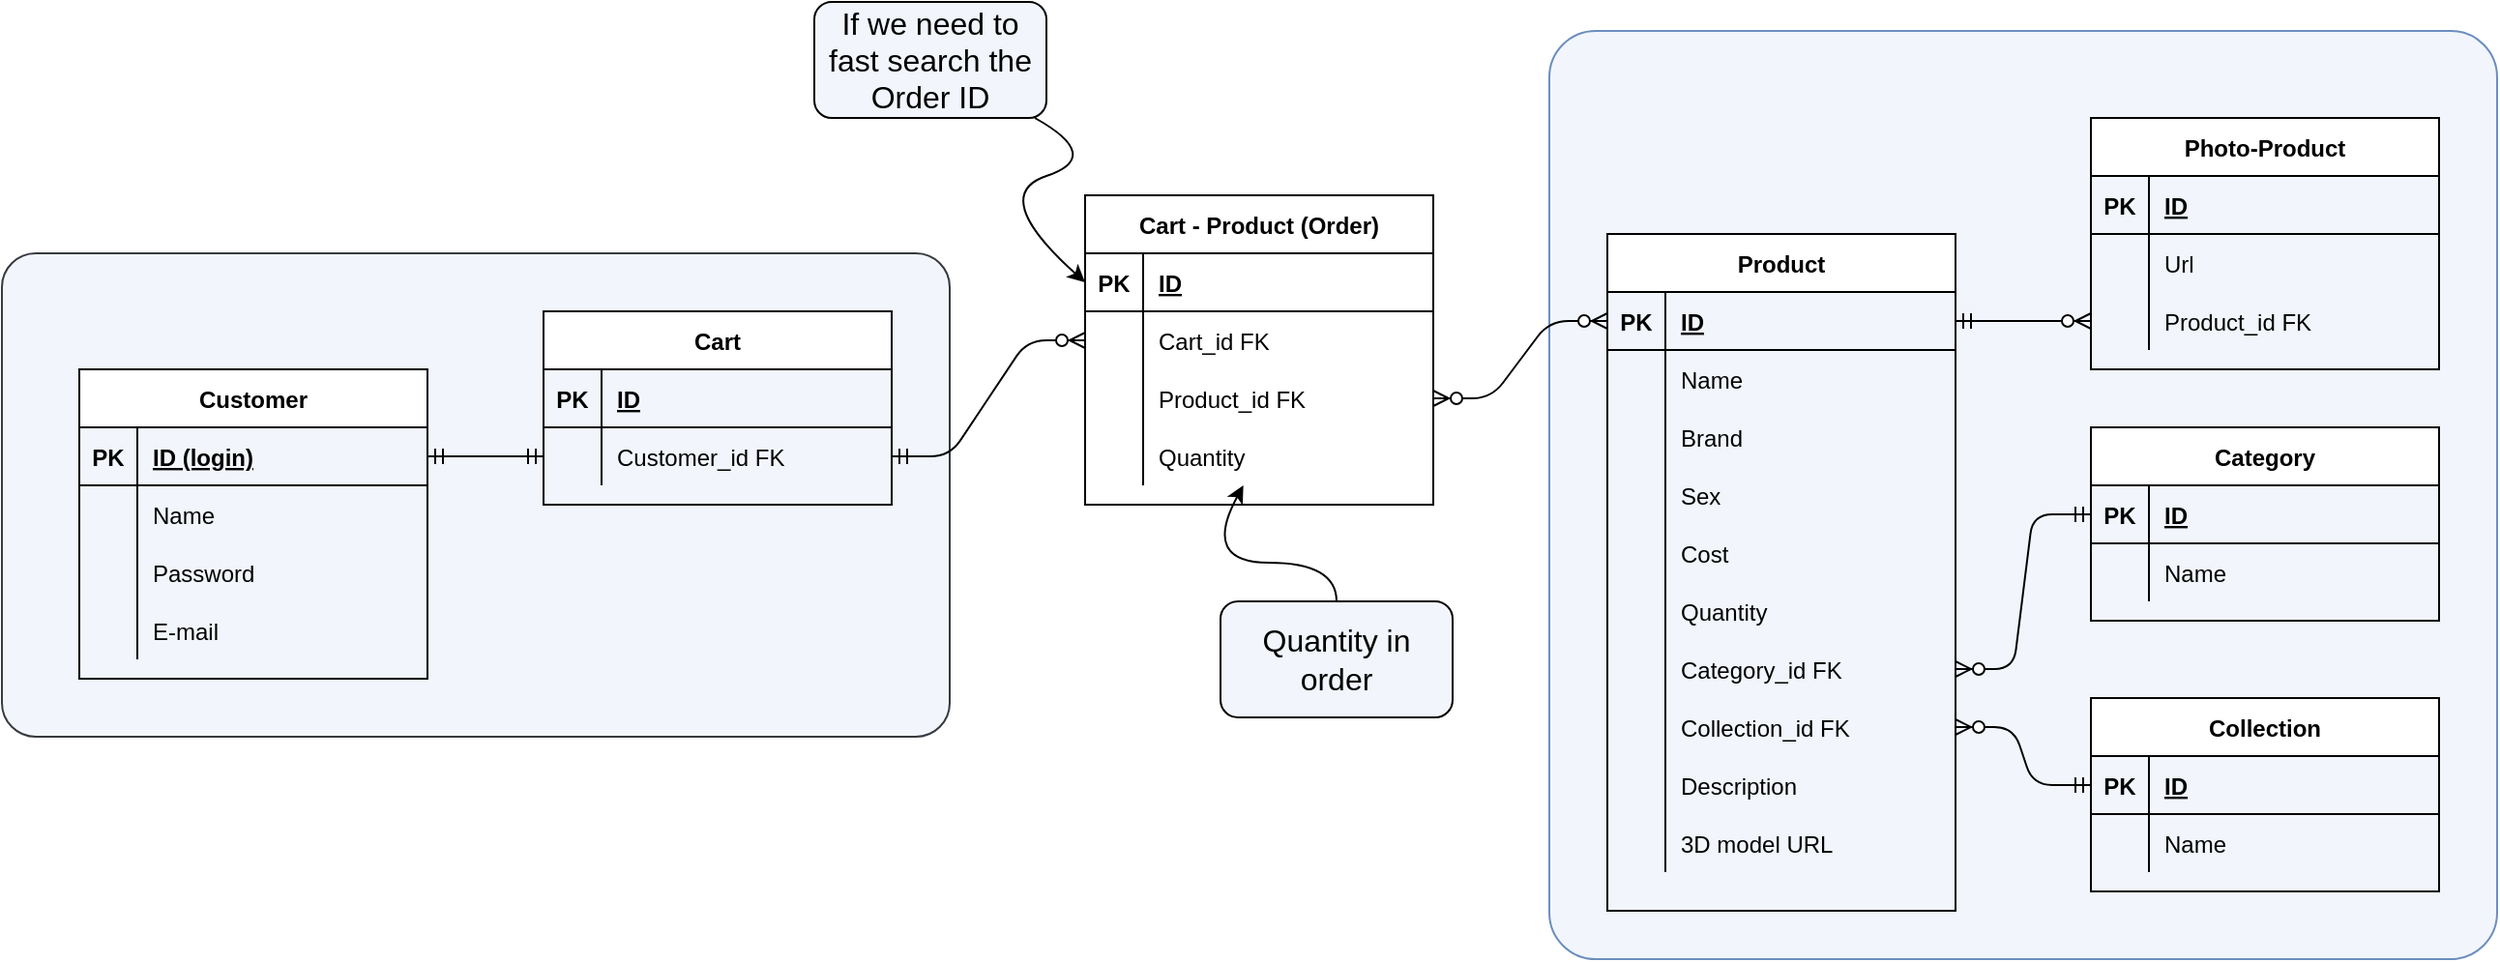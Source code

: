 <mxfile version="14.6.9" type="github">
  <diagram id="EeXeCDHX70faB2fhqNmD" name="Page-1">
    <mxGraphModel dx="1221" dy="645" grid="1" gridSize="10" guides="1" tooltips="1" connect="1" arrows="1" fold="1" page="1" pageScale="1" pageWidth="2336" pageHeight="1654" background="none" math="0" shadow="0">
      <root>
        <mxCell id="0" />
        <mxCell id="1" parent="0" />
        <mxCell id="KyWk46hqb0L1sd1K6k6o-130" value="" style="rounded=1;whiteSpace=wrap;html=1;strokeColor=#6c8ebf;arcSize=5;gradientDirection=north;shadow=0;glass=0;fillColor=#F2F6FC;" vertex="1" parent="1">
          <mxGeometry x="1150" y="215" width="490" height="480" as="geometry" />
        </mxCell>
        <mxCell id="KyWk46hqb0L1sd1K6k6o-129" value="" style="rounded=1;whiteSpace=wrap;html=1;strokeColor=#36393d;arcSize=7;fillColor=#F2F6FC;" vertex="1" parent="1">
          <mxGeometry x="350" y="330" width="490" height="250" as="geometry" />
        </mxCell>
        <mxCell id="KyWk46hqb0L1sd1K6k6o-1" value="Customer" style="shape=table;startSize=30;container=1;collapsible=1;childLayout=tableLayout;fixedRows=1;rowLines=0;fontStyle=1;align=center;resizeLast=1;" vertex="1" parent="1">
          <mxGeometry x="390" y="390" width="180" height="160" as="geometry" />
        </mxCell>
        <mxCell id="KyWk46hqb0L1sd1K6k6o-2" value="" style="shape=partialRectangle;collapsible=0;dropTarget=0;pointerEvents=0;fillColor=none;top=0;left=0;bottom=1;right=0;points=[[0,0.5],[1,0.5]];portConstraint=eastwest;" vertex="1" parent="KyWk46hqb0L1sd1K6k6o-1">
          <mxGeometry y="30" width="180" height="30" as="geometry" />
        </mxCell>
        <mxCell id="KyWk46hqb0L1sd1K6k6o-3" value="PK" style="shape=partialRectangle;connectable=0;fillColor=none;top=0;left=0;bottom=0;right=0;fontStyle=1;overflow=hidden;" vertex="1" parent="KyWk46hqb0L1sd1K6k6o-2">
          <mxGeometry width="30" height="30" as="geometry" />
        </mxCell>
        <mxCell id="KyWk46hqb0L1sd1K6k6o-4" value="ID (login)" style="shape=partialRectangle;connectable=0;fillColor=none;top=0;left=0;bottom=0;right=0;align=left;spacingLeft=6;fontStyle=5;overflow=hidden;" vertex="1" parent="KyWk46hqb0L1sd1K6k6o-2">
          <mxGeometry x="30" width="150" height="30" as="geometry" />
        </mxCell>
        <mxCell id="KyWk46hqb0L1sd1K6k6o-11" value="" style="shape=partialRectangle;collapsible=0;dropTarget=0;pointerEvents=0;fillColor=none;top=0;left=0;bottom=0;right=0;points=[[0,0.5],[1,0.5]];portConstraint=eastwest;" vertex="1" parent="KyWk46hqb0L1sd1K6k6o-1">
          <mxGeometry y="60" width="180" height="30" as="geometry" />
        </mxCell>
        <mxCell id="KyWk46hqb0L1sd1K6k6o-12" value="" style="shape=partialRectangle;connectable=0;fillColor=none;top=0;left=0;bottom=0;right=0;editable=1;overflow=hidden;" vertex="1" parent="KyWk46hqb0L1sd1K6k6o-11">
          <mxGeometry width="30" height="30" as="geometry" />
        </mxCell>
        <mxCell id="KyWk46hqb0L1sd1K6k6o-13" value="Name" style="shape=partialRectangle;connectable=0;fillColor=none;top=0;left=0;bottom=0;right=0;align=left;spacingLeft=6;overflow=hidden;" vertex="1" parent="KyWk46hqb0L1sd1K6k6o-11">
          <mxGeometry x="30" width="150" height="30" as="geometry" />
        </mxCell>
        <mxCell id="KyWk46hqb0L1sd1K6k6o-5" value="" style="shape=partialRectangle;collapsible=0;dropTarget=0;pointerEvents=0;fillColor=none;top=0;left=0;bottom=0;right=0;points=[[0,0.5],[1,0.5]];portConstraint=eastwest;" vertex="1" parent="KyWk46hqb0L1sd1K6k6o-1">
          <mxGeometry y="90" width="180" height="30" as="geometry" />
        </mxCell>
        <mxCell id="KyWk46hqb0L1sd1K6k6o-6" value="" style="shape=partialRectangle;connectable=0;fillColor=none;top=0;left=0;bottom=0;right=0;editable=1;overflow=hidden;" vertex="1" parent="KyWk46hqb0L1sd1K6k6o-5">
          <mxGeometry width="30" height="30" as="geometry" />
        </mxCell>
        <mxCell id="KyWk46hqb0L1sd1K6k6o-7" value="Password" style="shape=partialRectangle;connectable=0;fillColor=none;top=0;left=0;bottom=0;right=0;align=left;spacingLeft=6;overflow=hidden;" vertex="1" parent="KyWk46hqb0L1sd1K6k6o-5">
          <mxGeometry x="30" width="150" height="30" as="geometry" />
        </mxCell>
        <mxCell id="KyWk46hqb0L1sd1K6k6o-8" value="" style="shape=partialRectangle;collapsible=0;dropTarget=0;pointerEvents=0;fillColor=none;top=0;left=0;bottom=0;right=0;points=[[0,0.5],[1,0.5]];portConstraint=eastwest;" vertex="1" parent="KyWk46hqb0L1sd1K6k6o-1">
          <mxGeometry y="120" width="180" height="30" as="geometry" />
        </mxCell>
        <mxCell id="KyWk46hqb0L1sd1K6k6o-9" value="" style="shape=partialRectangle;connectable=0;fillColor=none;top=0;left=0;bottom=0;right=0;editable=1;overflow=hidden;" vertex="1" parent="KyWk46hqb0L1sd1K6k6o-8">
          <mxGeometry width="30" height="30" as="geometry" />
        </mxCell>
        <mxCell id="KyWk46hqb0L1sd1K6k6o-10" value="E-mail" style="shape=partialRectangle;connectable=0;fillColor=none;top=0;left=0;bottom=0;right=0;align=left;spacingLeft=6;overflow=hidden;" vertex="1" parent="KyWk46hqb0L1sd1K6k6o-8">
          <mxGeometry x="30" width="150" height="30" as="geometry" />
        </mxCell>
        <mxCell id="KyWk46hqb0L1sd1K6k6o-31" value="Product" style="shape=table;startSize=30;container=1;collapsible=1;childLayout=tableLayout;fixedRows=1;rowLines=0;fontStyle=1;align=center;resizeLast=1;" vertex="1" parent="1">
          <mxGeometry x="1180" y="320" width="180" height="350" as="geometry" />
        </mxCell>
        <mxCell id="KyWk46hqb0L1sd1K6k6o-32" value="" style="shape=partialRectangle;collapsible=0;dropTarget=0;pointerEvents=0;fillColor=none;top=0;left=0;bottom=1;right=0;points=[[0,0.5],[1,0.5]];portConstraint=eastwest;" vertex="1" parent="KyWk46hqb0L1sd1K6k6o-31">
          <mxGeometry y="30" width="180" height="30" as="geometry" />
        </mxCell>
        <mxCell id="KyWk46hqb0L1sd1K6k6o-33" value="PK" style="shape=partialRectangle;connectable=0;fillColor=none;top=0;left=0;bottom=0;right=0;fontStyle=1;overflow=hidden;" vertex="1" parent="KyWk46hqb0L1sd1K6k6o-32">
          <mxGeometry width="30" height="30" as="geometry" />
        </mxCell>
        <mxCell id="KyWk46hqb0L1sd1K6k6o-34" value="ID" style="shape=partialRectangle;connectable=0;fillColor=none;top=0;left=0;bottom=0;right=0;align=left;spacingLeft=6;fontStyle=5;overflow=hidden;" vertex="1" parent="KyWk46hqb0L1sd1K6k6o-32">
          <mxGeometry x="30" width="150" height="30" as="geometry" />
        </mxCell>
        <mxCell id="KyWk46hqb0L1sd1K6k6o-77" value="" style="shape=partialRectangle;collapsible=0;dropTarget=0;pointerEvents=0;fillColor=none;top=0;left=0;bottom=0;right=0;points=[[0,0.5],[1,0.5]];portConstraint=eastwest;" vertex="1" parent="KyWk46hqb0L1sd1K6k6o-31">
          <mxGeometry y="60" width="180" height="30" as="geometry" />
        </mxCell>
        <mxCell id="KyWk46hqb0L1sd1K6k6o-78" value="" style="shape=partialRectangle;connectable=0;fillColor=none;top=0;left=0;bottom=0;right=0;editable=1;overflow=hidden;" vertex="1" parent="KyWk46hqb0L1sd1K6k6o-77">
          <mxGeometry width="30" height="30" as="geometry" />
        </mxCell>
        <mxCell id="KyWk46hqb0L1sd1K6k6o-79" value="Name" style="shape=partialRectangle;connectable=0;fillColor=none;top=0;left=0;bottom=0;right=0;align=left;spacingLeft=6;overflow=hidden;" vertex="1" parent="KyWk46hqb0L1sd1K6k6o-77">
          <mxGeometry x="30" width="150" height="30" as="geometry" />
        </mxCell>
        <mxCell id="KyWk46hqb0L1sd1K6k6o-106" value="" style="shape=partialRectangle;collapsible=0;dropTarget=0;pointerEvents=0;fillColor=none;top=0;left=0;bottom=0;right=0;points=[[0,0.5],[1,0.5]];portConstraint=eastwest;" vertex="1" parent="KyWk46hqb0L1sd1K6k6o-31">
          <mxGeometry y="90" width="180" height="30" as="geometry" />
        </mxCell>
        <mxCell id="KyWk46hqb0L1sd1K6k6o-107" value="" style="shape=partialRectangle;connectable=0;fillColor=none;top=0;left=0;bottom=0;right=0;editable=1;overflow=hidden;" vertex="1" parent="KyWk46hqb0L1sd1K6k6o-106">
          <mxGeometry width="30" height="30" as="geometry" />
        </mxCell>
        <mxCell id="KyWk46hqb0L1sd1K6k6o-108" value="Brand" style="shape=partialRectangle;connectable=0;fillColor=none;top=0;left=0;bottom=0;right=0;align=left;spacingLeft=6;overflow=hidden;" vertex="1" parent="KyWk46hqb0L1sd1K6k6o-106">
          <mxGeometry x="30" width="150" height="30" as="geometry" />
        </mxCell>
        <mxCell id="KyWk46hqb0L1sd1K6k6o-80" value="" style="shape=partialRectangle;collapsible=0;dropTarget=0;pointerEvents=0;fillColor=none;top=0;left=0;bottom=0;right=0;points=[[0,0.5],[1,0.5]];portConstraint=eastwest;" vertex="1" parent="KyWk46hqb0L1sd1K6k6o-31">
          <mxGeometry y="120" width="180" height="30" as="geometry" />
        </mxCell>
        <mxCell id="KyWk46hqb0L1sd1K6k6o-81" value="" style="shape=partialRectangle;connectable=0;fillColor=none;top=0;left=0;bottom=0;right=0;editable=1;overflow=hidden;" vertex="1" parent="KyWk46hqb0L1sd1K6k6o-80">
          <mxGeometry width="30" height="30" as="geometry" />
        </mxCell>
        <mxCell id="KyWk46hqb0L1sd1K6k6o-82" value="Sex" style="shape=partialRectangle;connectable=0;fillColor=none;top=0;left=0;bottom=0;right=0;align=left;spacingLeft=6;overflow=hidden;" vertex="1" parent="KyWk46hqb0L1sd1K6k6o-80">
          <mxGeometry x="30" width="150" height="30" as="geometry" />
        </mxCell>
        <mxCell id="KyWk46hqb0L1sd1K6k6o-38" value="" style="shape=partialRectangle;collapsible=0;dropTarget=0;pointerEvents=0;fillColor=none;top=0;left=0;bottom=0;right=0;points=[[0,0.5],[1,0.5]];portConstraint=eastwest;" vertex="1" parent="KyWk46hqb0L1sd1K6k6o-31">
          <mxGeometry y="150" width="180" height="30" as="geometry" />
        </mxCell>
        <mxCell id="KyWk46hqb0L1sd1K6k6o-39" value="" style="shape=partialRectangle;connectable=0;fillColor=none;top=0;left=0;bottom=0;right=0;editable=1;overflow=hidden;" vertex="1" parent="KyWk46hqb0L1sd1K6k6o-38">
          <mxGeometry width="30" height="30" as="geometry" />
        </mxCell>
        <mxCell id="KyWk46hqb0L1sd1K6k6o-40" value="Cost" style="shape=partialRectangle;connectable=0;fillColor=none;top=0;left=0;bottom=0;right=0;align=left;spacingLeft=6;overflow=hidden;" vertex="1" parent="KyWk46hqb0L1sd1K6k6o-38">
          <mxGeometry x="30" width="150" height="30" as="geometry" />
        </mxCell>
        <mxCell id="KyWk46hqb0L1sd1K6k6o-41" value="" style="shape=partialRectangle;collapsible=0;dropTarget=0;pointerEvents=0;fillColor=none;top=0;left=0;bottom=0;right=0;points=[[0,0.5],[1,0.5]];portConstraint=eastwest;" vertex="1" parent="KyWk46hqb0L1sd1K6k6o-31">
          <mxGeometry y="180" width="180" height="30" as="geometry" />
        </mxCell>
        <mxCell id="KyWk46hqb0L1sd1K6k6o-42" value="" style="shape=partialRectangle;connectable=0;fillColor=none;top=0;left=0;bottom=0;right=0;editable=1;overflow=hidden;" vertex="1" parent="KyWk46hqb0L1sd1K6k6o-41">
          <mxGeometry width="30" height="30" as="geometry" />
        </mxCell>
        <mxCell id="KyWk46hqb0L1sd1K6k6o-43" value="Quantity" style="shape=partialRectangle;connectable=0;fillColor=none;top=0;left=0;bottom=0;right=0;align=left;spacingLeft=6;overflow=hidden;" vertex="1" parent="KyWk46hqb0L1sd1K6k6o-41">
          <mxGeometry x="30" width="150" height="30" as="geometry" />
        </mxCell>
        <mxCell id="KyWk46hqb0L1sd1K6k6o-89" value="" style="shape=partialRectangle;collapsible=0;dropTarget=0;pointerEvents=0;fillColor=none;top=0;left=0;bottom=0;right=0;points=[[0,0.5],[1,0.5]];portConstraint=eastwest;" vertex="1" parent="KyWk46hqb0L1sd1K6k6o-31">
          <mxGeometry y="210" width="180" height="30" as="geometry" />
        </mxCell>
        <mxCell id="KyWk46hqb0L1sd1K6k6o-90" value="" style="shape=partialRectangle;connectable=0;fillColor=none;top=0;left=0;bottom=0;right=0;editable=1;overflow=hidden;" vertex="1" parent="KyWk46hqb0L1sd1K6k6o-89">
          <mxGeometry width="30" height="30" as="geometry" />
        </mxCell>
        <mxCell id="KyWk46hqb0L1sd1K6k6o-91" value="Category_id FK" style="shape=partialRectangle;connectable=0;fillColor=none;top=0;left=0;bottom=0;right=0;align=left;spacingLeft=6;overflow=hidden;" vertex="1" parent="KyWk46hqb0L1sd1K6k6o-89">
          <mxGeometry x="30" width="150" height="30" as="geometry" />
        </mxCell>
        <mxCell id="KyWk46hqb0L1sd1K6k6o-158" value="" style="shape=partialRectangle;collapsible=0;dropTarget=0;pointerEvents=0;fillColor=none;top=0;left=0;bottom=0;right=0;points=[[0,0.5],[1,0.5]];portConstraint=eastwest;" vertex="1" parent="KyWk46hqb0L1sd1K6k6o-31">
          <mxGeometry y="240" width="180" height="30" as="geometry" />
        </mxCell>
        <mxCell id="KyWk46hqb0L1sd1K6k6o-159" value="" style="shape=partialRectangle;connectable=0;fillColor=none;top=0;left=0;bottom=0;right=0;editable=1;overflow=hidden;" vertex="1" parent="KyWk46hqb0L1sd1K6k6o-158">
          <mxGeometry width="30" height="30" as="geometry" />
        </mxCell>
        <mxCell id="KyWk46hqb0L1sd1K6k6o-160" value="Collection_id FK" style="shape=partialRectangle;connectable=0;fillColor=none;top=0;left=0;bottom=0;right=0;align=left;spacingLeft=6;overflow=hidden;" vertex="1" parent="KyWk46hqb0L1sd1K6k6o-158">
          <mxGeometry x="30" width="150" height="30" as="geometry" />
        </mxCell>
        <mxCell id="KyWk46hqb0L1sd1K6k6o-44" value="" style="shape=partialRectangle;collapsible=0;dropTarget=0;pointerEvents=0;fillColor=none;top=0;left=0;bottom=0;right=0;points=[[0,0.5],[1,0.5]];portConstraint=eastwest;" vertex="1" parent="KyWk46hqb0L1sd1K6k6o-31">
          <mxGeometry y="270" width="180" height="30" as="geometry" />
        </mxCell>
        <mxCell id="KyWk46hqb0L1sd1K6k6o-45" value="" style="shape=partialRectangle;connectable=0;fillColor=none;top=0;left=0;bottom=0;right=0;editable=1;overflow=hidden;" vertex="1" parent="KyWk46hqb0L1sd1K6k6o-44">
          <mxGeometry width="30" height="30" as="geometry" />
        </mxCell>
        <mxCell id="KyWk46hqb0L1sd1K6k6o-46" value="Description" style="shape=partialRectangle;connectable=0;fillColor=none;top=0;left=0;bottom=0;right=0;align=left;spacingLeft=6;overflow=hidden;" vertex="1" parent="KyWk46hqb0L1sd1K6k6o-44">
          <mxGeometry x="30" width="150" height="30" as="geometry" />
        </mxCell>
        <mxCell id="KyWk46hqb0L1sd1K6k6o-60" value="" style="shape=partialRectangle;collapsible=0;dropTarget=0;pointerEvents=0;fillColor=none;top=0;left=0;bottom=0;right=0;points=[[0,0.5],[1,0.5]];portConstraint=eastwest;" vertex="1" parent="KyWk46hqb0L1sd1K6k6o-31">
          <mxGeometry y="300" width="180" height="30" as="geometry" />
        </mxCell>
        <mxCell id="KyWk46hqb0L1sd1K6k6o-61" value="" style="shape=partialRectangle;connectable=0;fillColor=none;top=0;left=0;bottom=0;right=0;editable=1;overflow=hidden;" vertex="1" parent="KyWk46hqb0L1sd1K6k6o-60">
          <mxGeometry width="30" height="30" as="geometry" />
        </mxCell>
        <mxCell id="KyWk46hqb0L1sd1K6k6o-62" value="3D model URL" style="shape=partialRectangle;connectable=0;fillColor=none;top=0;left=0;bottom=0;right=0;align=left;spacingLeft=6;overflow=hidden;" vertex="1" parent="KyWk46hqb0L1sd1K6k6o-60">
          <mxGeometry x="30" width="150" height="30" as="geometry" />
        </mxCell>
        <mxCell id="KyWk46hqb0L1sd1K6k6o-47" value="Photo-Product" style="shape=table;startSize=30;container=1;collapsible=1;childLayout=tableLayout;fixedRows=1;rowLines=0;fontStyle=1;align=center;resizeLast=1;" vertex="1" parent="1">
          <mxGeometry x="1430" y="260" width="180" height="130" as="geometry" />
        </mxCell>
        <mxCell id="KyWk46hqb0L1sd1K6k6o-48" value="" style="shape=partialRectangle;collapsible=0;dropTarget=0;pointerEvents=0;fillColor=none;top=0;left=0;bottom=1;right=0;points=[[0,0.5],[1,0.5]];portConstraint=eastwest;" vertex="1" parent="KyWk46hqb0L1sd1K6k6o-47">
          <mxGeometry y="30" width="180" height="30" as="geometry" />
        </mxCell>
        <mxCell id="KyWk46hqb0L1sd1K6k6o-49" value="PK" style="shape=partialRectangle;connectable=0;fillColor=none;top=0;left=0;bottom=0;right=0;fontStyle=1;overflow=hidden;" vertex="1" parent="KyWk46hqb0L1sd1K6k6o-48">
          <mxGeometry width="30" height="30" as="geometry" />
        </mxCell>
        <mxCell id="KyWk46hqb0L1sd1K6k6o-50" value="ID" style="shape=partialRectangle;connectable=0;fillColor=none;top=0;left=0;bottom=0;right=0;align=left;spacingLeft=6;fontStyle=5;overflow=hidden;" vertex="1" parent="KyWk46hqb0L1sd1K6k6o-48">
          <mxGeometry x="30" width="150" height="30" as="geometry" />
        </mxCell>
        <mxCell id="KyWk46hqb0L1sd1K6k6o-51" value="" style="shape=partialRectangle;collapsible=0;dropTarget=0;pointerEvents=0;fillColor=none;top=0;left=0;bottom=0;right=0;points=[[0,0.5],[1,0.5]];portConstraint=eastwest;" vertex="1" parent="KyWk46hqb0L1sd1K6k6o-47">
          <mxGeometry y="60" width="180" height="30" as="geometry" />
        </mxCell>
        <mxCell id="KyWk46hqb0L1sd1K6k6o-52" value="" style="shape=partialRectangle;connectable=0;fillColor=none;top=0;left=0;bottom=0;right=0;editable=1;overflow=hidden;" vertex="1" parent="KyWk46hqb0L1sd1K6k6o-51">
          <mxGeometry width="30" height="30" as="geometry" />
        </mxCell>
        <mxCell id="KyWk46hqb0L1sd1K6k6o-53" value="Url" style="shape=partialRectangle;connectable=0;fillColor=none;top=0;left=0;bottom=0;right=0;align=left;spacingLeft=6;overflow=hidden;" vertex="1" parent="KyWk46hqb0L1sd1K6k6o-51">
          <mxGeometry x="30" width="150" height="30" as="geometry" />
        </mxCell>
        <mxCell id="KyWk46hqb0L1sd1K6k6o-54" value="" style="shape=partialRectangle;collapsible=0;dropTarget=0;pointerEvents=0;fillColor=none;top=0;left=0;bottom=0;right=0;points=[[0,0.5],[1,0.5]];portConstraint=eastwest;" vertex="1" parent="KyWk46hqb0L1sd1K6k6o-47">
          <mxGeometry y="90" width="180" height="30" as="geometry" />
        </mxCell>
        <mxCell id="KyWk46hqb0L1sd1K6k6o-55" value="" style="shape=partialRectangle;connectable=0;fillColor=none;top=0;left=0;bottom=0;right=0;editable=1;overflow=hidden;" vertex="1" parent="KyWk46hqb0L1sd1K6k6o-54">
          <mxGeometry width="30" height="30" as="geometry" />
        </mxCell>
        <mxCell id="KyWk46hqb0L1sd1K6k6o-56" value="Product_id FK" style="shape=partialRectangle;connectable=0;fillColor=none;top=0;left=0;bottom=0;right=0;align=left;spacingLeft=6;overflow=hidden;" vertex="1" parent="KyWk46hqb0L1sd1K6k6o-54">
          <mxGeometry x="30" width="150" height="30" as="geometry" />
        </mxCell>
        <mxCell id="KyWk46hqb0L1sd1K6k6o-63" value="" style="edgeStyle=entityRelationEdgeStyle;fontSize=12;html=1;endArrow=ERzeroToMany;startArrow=ERmandOne;" edge="1" parent="1" source="KyWk46hqb0L1sd1K6k6o-32" target="KyWk46hqb0L1sd1K6k6o-54">
          <mxGeometry width="100" height="100" relative="1" as="geometry">
            <mxPoint x="1420" y="540" as="sourcePoint" />
            <mxPoint x="1520" y="440" as="targetPoint" />
          </mxGeometry>
        </mxCell>
        <mxCell id="KyWk46hqb0L1sd1K6k6o-64" value="Category" style="shape=table;startSize=30;container=1;collapsible=1;childLayout=tableLayout;fixedRows=1;rowLines=0;fontStyle=1;align=center;resizeLast=1;" vertex="1" parent="1">
          <mxGeometry x="1430" y="420" width="180" height="100" as="geometry" />
        </mxCell>
        <mxCell id="KyWk46hqb0L1sd1K6k6o-65" value="" style="shape=partialRectangle;collapsible=0;dropTarget=0;pointerEvents=0;fillColor=none;top=0;left=0;bottom=1;right=0;points=[[0,0.5],[1,0.5]];portConstraint=eastwest;" vertex="1" parent="KyWk46hqb0L1sd1K6k6o-64">
          <mxGeometry y="30" width="180" height="30" as="geometry" />
        </mxCell>
        <mxCell id="KyWk46hqb0L1sd1K6k6o-66" value="PK" style="shape=partialRectangle;connectable=0;fillColor=none;top=0;left=0;bottom=0;right=0;fontStyle=1;overflow=hidden;" vertex="1" parent="KyWk46hqb0L1sd1K6k6o-65">
          <mxGeometry width="30" height="30" as="geometry" />
        </mxCell>
        <mxCell id="KyWk46hqb0L1sd1K6k6o-67" value="ID" style="shape=partialRectangle;connectable=0;fillColor=none;top=0;left=0;bottom=0;right=0;align=left;spacingLeft=6;fontStyle=5;overflow=hidden;" vertex="1" parent="KyWk46hqb0L1sd1K6k6o-65">
          <mxGeometry x="30" width="150" height="30" as="geometry" />
        </mxCell>
        <mxCell id="KyWk46hqb0L1sd1K6k6o-68" value="" style="shape=partialRectangle;collapsible=0;dropTarget=0;pointerEvents=0;fillColor=none;top=0;left=0;bottom=0;right=0;points=[[0,0.5],[1,0.5]];portConstraint=eastwest;" vertex="1" parent="KyWk46hqb0L1sd1K6k6o-64">
          <mxGeometry y="60" width="180" height="30" as="geometry" />
        </mxCell>
        <mxCell id="KyWk46hqb0L1sd1K6k6o-69" value="" style="shape=partialRectangle;connectable=0;fillColor=none;top=0;left=0;bottom=0;right=0;editable=1;overflow=hidden;" vertex="1" parent="KyWk46hqb0L1sd1K6k6o-68">
          <mxGeometry width="30" height="30" as="geometry" />
        </mxCell>
        <mxCell id="KyWk46hqb0L1sd1K6k6o-70" value="Name" style="shape=partialRectangle;connectable=0;fillColor=none;top=0;left=0;bottom=0;right=0;align=left;spacingLeft=6;overflow=hidden;" vertex="1" parent="KyWk46hqb0L1sd1K6k6o-68">
          <mxGeometry x="30" width="150" height="30" as="geometry" />
        </mxCell>
        <mxCell id="KyWk46hqb0L1sd1K6k6o-92" value="" style="edgeStyle=entityRelationEdgeStyle;fontSize=12;html=1;endArrow=ERzeroToMany;startArrow=ERmandOne;" edge="1" parent="1" source="KyWk46hqb0L1sd1K6k6o-65" target="KyWk46hqb0L1sd1K6k6o-89">
          <mxGeometry width="100" height="100" relative="1" as="geometry">
            <mxPoint x="1050" y="590" as="sourcePoint" />
            <mxPoint x="1150" y="490" as="targetPoint" />
          </mxGeometry>
        </mxCell>
        <mxCell id="KyWk46hqb0L1sd1K6k6o-93" value="Cart" style="shape=table;startSize=30;container=1;collapsible=1;childLayout=tableLayout;fixedRows=1;rowLines=0;fontStyle=1;align=center;resizeLast=1;" vertex="1" parent="1">
          <mxGeometry x="630" y="360" width="180" height="100" as="geometry" />
        </mxCell>
        <mxCell id="KyWk46hqb0L1sd1K6k6o-94" value="" style="shape=partialRectangle;collapsible=0;dropTarget=0;pointerEvents=0;fillColor=none;top=0;left=0;bottom=1;right=0;points=[[0,0.5],[1,0.5]];portConstraint=eastwest;" vertex="1" parent="KyWk46hqb0L1sd1K6k6o-93">
          <mxGeometry y="30" width="180" height="30" as="geometry" />
        </mxCell>
        <mxCell id="KyWk46hqb0L1sd1K6k6o-95" value="PK" style="shape=partialRectangle;connectable=0;fillColor=none;top=0;left=0;bottom=0;right=0;fontStyle=1;overflow=hidden;" vertex="1" parent="KyWk46hqb0L1sd1K6k6o-94">
          <mxGeometry width="30" height="30" as="geometry" />
        </mxCell>
        <mxCell id="KyWk46hqb0L1sd1K6k6o-96" value="ID" style="shape=partialRectangle;connectable=0;fillColor=none;top=0;left=0;bottom=0;right=0;align=left;spacingLeft=6;fontStyle=5;overflow=hidden;" vertex="1" parent="KyWk46hqb0L1sd1K6k6o-94">
          <mxGeometry x="30" width="150" height="30" as="geometry" />
        </mxCell>
        <mxCell id="KyWk46hqb0L1sd1K6k6o-97" value="" style="shape=partialRectangle;collapsible=0;dropTarget=0;pointerEvents=0;fillColor=none;top=0;left=0;bottom=0;right=0;points=[[0,0.5],[1,0.5]];portConstraint=eastwest;" vertex="1" parent="KyWk46hqb0L1sd1K6k6o-93">
          <mxGeometry y="60" width="180" height="30" as="geometry" />
        </mxCell>
        <mxCell id="KyWk46hqb0L1sd1K6k6o-98" value="" style="shape=partialRectangle;connectable=0;fillColor=none;top=0;left=0;bottom=0;right=0;editable=1;overflow=hidden;" vertex="1" parent="KyWk46hqb0L1sd1K6k6o-97">
          <mxGeometry width="30" height="30" as="geometry" />
        </mxCell>
        <mxCell id="KyWk46hqb0L1sd1K6k6o-99" value="Customer_id FK" style="shape=partialRectangle;connectable=0;fillColor=none;top=0;left=0;bottom=0;right=0;align=left;spacingLeft=6;overflow=hidden;" vertex="1" parent="KyWk46hqb0L1sd1K6k6o-97">
          <mxGeometry x="30" width="150" height="30" as="geometry" />
        </mxCell>
        <mxCell id="KyWk46hqb0L1sd1K6k6o-109" value="" style="edgeStyle=entityRelationEdgeStyle;fontSize=12;html=1;endArrow=ERmandOne;startArrow=ERmandOne;" edge="1" parent="1" source="KyWk46hqb0L1sd1K6k6o-2" target="KyWk46hqb0L1sd1K6k6o-97">
          <mxGeometry width="100" height="100" relative="1" as="geometry">
            <mxPoint x="570" y="670" as="sourcePoint" />
            <mxPoint x="670" y="570" as="targetPoint" />
          </mxGeometry>
        </mxCell>
        <mxCell id="KyWk46hqb0L1sd1K6k6o-114" value="Cart - Product (Order)" style="shape=table;startSize=30;container=1;collapsible=1;childLayout=tableLayout;fixedRows=1;rowLines=0;fontStyle=1;align=center;resizeLast=1;" vertex="1" parent="1">
          <mxGeometry x="910" y="300" width="180" height="160" as="geometry" />
        </mxCell>
        <mxCell id="KyWk46hqb0L1sd1K6k6o-175" value="" style="shape=partialRectangle;collapsible=0;dropTarget=0;pointerEvents=0;fillColor=none;top=0;left=0;bottom=1;right=0;points=[[0,0.5],[1,0.5]];portConstraint=eastwest;" vertex="1" parent="KyWk46hqb0L1sd1K6k6o-114">
          <mxGeometry y="30" width="180" height="30" as="geometry" />
        </mxCell>
        <mxCell id="KyWk46hqb0L1sd1K6k6o-176" value="PK" style="shape=partialRectangle;connectable=0;fillColor=none;top=0;left=0;bottom=0;right=0;fontStyle=1;overflow=hidden;" vertex="1" parent="KyWk46hqb0L1sd1K6k6o-175">
          <mxGeometry width="30" height="30" as="geometry" />
        </mxCell>
        <mxCell id="KyWk46hqb0L1sd1K6k6o-177" value="ID" style="shape=partialRectangle;connectable=0;fillColor=none;top=0;left=0;bottom=0;right=0;align=left;spacingLeft=6;fontStyle=5;overflow=hidden;" vertex="1" parent="KyWk46hqb0L1sd1K6k6o-175">
          <mxGeometry x="30" width="150" height="30" as="geometry" />
        </mxCell>
        <mxCell id="KyWk46hqb0L1sd1K6k6o-118" value="" style="shape=partialRectangle;collapsible=0;dropTarget=0;pointerEvents=0;fillColor=none;top=0;left=0;bottom=0;right=0;points=[[0,0.5],[1,0.5]];portConstraint=eastwest;" vertex="1" parent="KyWk46hqb0L1sd1K6k6o-114">
          <mxGeometry y="60" width="180" height="30" as="geometry" />
        </mxCell>
        <mxCell id="KyWk46hqb0L1sd1K6k6o-119" value="" style="shape=partialRectangle;connectable=0;fillColor=none;top=0;left=0;bottom=0;right=0;editable=1;overflow=hidden;" vertex="1" parent="KyWk46hqb0L1sd1K6k6o-118">
          <mxGeometry width="30" height="30" as="geometry" />
        </mxCell>
        <mxCell id="KyWk46hqb0L1sd1K6k6o-120" value="Cart_id FK" style="shape=partialRectangle;connectable=0;fillColor=none;top=0;left=0;bottom=0;right=0;align=left;spacingLeft=6;overflow=hidden;" vertex="1" parent="KyWk46hqb0L1sd1K6k6o-118">
          <mxGeometry x="30" width="150" height="30" as="geometry" />
        </mxCell>
        <mxCell id="KyWk46hqb0L1sd1K6k6o-121" value="" style="shape=partialRectangle;collapsible=0;dropTarget=0;pointerEvents=0;fillColor=none;top=0;left=0;bottom=0;right=0;points=[[0,0.5],[1,0.5]];portConstraint=eastwest;" vertex="1" parent="KyWk46hqb0L1sd1K6k6o-114">
          <mxGeometry y="90" width="180" height="30" as="geometry" />
        </mxCell>
        <mxCell id="KyWk46hqb0L1sd1K6k6o-122" value="" style="shape=partialRectangle;connectable=0;fillColor=none;top=0;left=0;bottom=0;right=0;editable=1;overflow=hidden;" vertex="1" parent="KyWk46hqb0L1sd1K6k6o-121">
          <mxGeometry width="30" height="30" as="geometry" />
        </mxCell>
        <mxCell id="KyWk46hqb0L1sd1K6k6o-123" value="Product_id FK" style="shape=partialRectangle;connectable=0;fillColor=none;top=0;left=0;bottom=0;right=0;align=left;spacingLeft=6;overflow=hidden;" vertex="1" parent="KyWk46hqb0L1sd1K6k6o-121">
          <mxGeometry x="30" width="150" height="30" as="geometry" />
        </mxCell>
        <mxCell id="KyWk46hqb0L1sd1K6k6o-169" value="" style="shape=partialRectangle;collapsible=0;dropTarget=0;pointerEvents=0;fillColor=none;top=0;left=0;bottom=0;right=0;points=[[0,0.5],[1,0.5]];portConstraint=eastwest;" vertex="1" parent="KyWk46hqb0L1sd1K6k6o-114">
          <mxGeometry y="120" width="180" height="30" as="geometry" />
        </mxCell>
        <mxCell id="KyWk46hqb0L1sd1K6k6o-170" value="" style="shape=partialRectangle;connectable=0;fillColor=none;top=0;left=0;bottom=0;right=0;editable=1;overflow=hidden;" vertex="1" parent="KyWk46hqb0L1sd1K6k6o-169">
          <mxGeometry width="30" height="30" as="geometry" />
        </mxCell>
        <mxCell id="KyWk46hqb0L1sd1K6k6o-171" value="Quantity" style="shape=partialRectangle;connectable=0;fillColor=none;top=0;left=0;bottom=0;right=0;align=left;spacingLeft=6;overflow=hidden;" vertex="1" parent="KyWk46hqb0L1sd1K6k6o-169">
          <mxGeometry x="30" width="150" height="30" as="geometry" />
        </mxCell>
        <mxCell id="KyWk46hqb0L1sd1K6k6o-127" value="" style="edgeStyle=entityRelationEdgeStyle;fontSize=12;html=1;endArrow=ERzeroToMany;endFill=1;startArrow=ERzeroToMany;" edge="1" parent="1" source="KyWk46hqb0L1sd1K6k6o-121" target="KyWk46hqb0L1sd1K6k6o-32">
          <mxGeometry width="100" height="100" relative="1" as="geometry">
            <mxPoint x="870" y="630" as="sourcePoint" />
            <mxPoint x="970" y="530" as="targetPoint" />
          </mxGeometry>
        </mxCell>
        <mxCell id="KyWk46hqb0L1sd1K6k6o-161" value="Collection" style="shape=table;startSize=30;container=1;collapsible=1;childLayout=tableLayout;fixedRows=1;rowLines=0;fontStyle=1;align=center;resizeLast=1;" vertex="1" parent="1">
          <mxGeometry x="1430" y="560" width="180" height="100" as="geometry" />
        </mxCell>
        <mxCell id="KyWk46hqb0L1sd1K6k6o-162" value="" style="shape=partialRectangle;collapsible=0;dropTarget=0;pointerEvents=0;fillColor=none;top=0;left=0;bottom=1;right=0;points=[[0,0.5],[1,0.5]];portConstraint=eastwest;" vertex="1" parent="KyWk46hqb0L1sd1K6k6o-161">
          <mxGeometry y="30" width="180" height="30" as="geometry" />
        </mxCell>
        <mxCell id="KyWk46hqb0L1sd1K6k6o-163" value="PK" style="shape=partialRectangle;connectable=0;fillColor=none;top=0;left=0;bottom=0;right=0;fontStyle=1;overflow=hidden;" vertex="1" parent="KyWk46hqb0L1sd1K6k6o-162">
          <mxGeometry width="30" height="30" as="geometry" />
        </mxCell>
        <mxCell id="KyWk46hqb0L1sd1K6k6o-164" value="ID" style="shape=partialRectangle;connectable=0;fillColor=none;top=0;left=0;bottom=0;right=0;align=left;spacingLeft=6;fontStyle=5;overflow=hidden;" vertex="1" parent="KyWk46hqb0L1sd1K6k6o-162">
          <mxGeometry x="30" width="150" height="30" as="geometry" />
        </mxCell>
        <mxCell id="KyWk46hqb0L1sd1K6k6o-165" value="" style="shape=partialRectangle;collapsible=0;dropTarget=0;pointerEvents=0;fillColor=none;top=0;left=0;bottom=0;right=0;points=[[0,0.5],[1,0.5]];portConstraint=eastwest;" vertex="1" parent="KyWk46hqb0L1sd1K6k6o-161">
          <mxGeometry y="60" width="180" height="30" as="geometry" />
        </mxCell>
        <mxCell id="KyWk46hqb0L1sd1K6k6o-166" value="" style="shape=partialRectangle;connectable=0;fillColor=none;top=0;left=0;bottom=0;right=0;editable=1;overflow=hidden;" vertex="1" parent="KyWk46hqb0L1sd1K6k6o-165">
          <mxGeometry width="30" height="30" as="geometry" />
        </mxCell>
        <mxCell id="KyWk46hqb0L1sd1K6k6o-167" value="Name" style="shape=partialRectangle;connectable=0;fillColor=none;top=0;left=0;bottom=0;right=0;align=left;spacingLeft=6;overflow=hidden;" vertex="1" parent="KyWk46hqb0L1sd1K6k6o-165">
          <mxGeometry x="30" width="150" height="30" as="geometry" />
        </mxCell>
        <mxCell id="KyWk46hqb0L1sd1K6k6o-168" value="" style="edgeStyle=entityRelationEdgeStyle;fontSize=12;html=1;endArrow=ERzeroToMany;startArrow=ERmandOne;" edge="1" parent="1" source="KyWk46hqb0L1sd1K6k6o-162" target="KyWk46hqb0L1sd1K6k6o-158">
          <mxGeometry width="100" height="100" relative="1" as="geometry">
            <mxPoint x="970" y="430" as="sourcePoint" />
            <mxPoint x="1070" y="330" as="targetPoint" />
          </mxGeometry>
        </mxCell>
        <mxCell id="KyWk46hqb0L1sd1K6k6o-172" value="&lt;span style=&quot;font-size: 16px&quot;&gt;Quantity in order&lt;/span&gt;" style="rounded=1;whiteSpace=wrap;html=1;shadow=0;glass=0;fillColor=#F2F6FC;gradientColor=none;" vertex="1" parent="1">
          <mxGeometry x="980" y="510" width="120" height="60" as="geometry" />
        </mxCell>
        <mxCell id="KyWk46hqb0L1sd1K6k6o-174" value="" style="curved=1;endArrow=classic;html=1;" edge="1" parent="1" source="KyWk46hqb0L1sd1K6k6o-172" target="KyWk46hqb0L1sd1K6k6o-169">
          <mxGeometry width="50" height="50" relative="1" as="geometry">
            <mxPoint x="970" y="540" as="sourcePoint" />
            <mxPoint x="1020" y="490" as="targetPoint" />
            <Array as="points">
              <mxPoint x="1040" y="490" />
              <mxPoint x="970" y="490" />
            </Array>
          </mxGeometry>
        </mxCell>
        <mxCell id="KyWk46hqb0L1sd1K6k6o-178" value="&lt;span style=&quot;font-size: 16px&quot;&gt;If we need to fast search the Order ID&lt;/span&gt;" style="rounded=1;whiteSpace=wrap;html=1;shadow=0;glass=0;fillColor=#F2F6FC;gradientColor=none;" vertex="1" parent="1">
          <mxGeometry x="770" y="200" width="120" height="60" as="geometry" />
        </mxCell>
        <mxCell id="KyWk46hqb0L1sd1K6k6o-179" value="" style="curved=1;endArrow=classic;html=1;entryX=0;entryY=0.5;entryDx=0;entryDy=0;" edge="1" parent="1" source="KyWk46hqb0L1sd1K6k6o-178" target="KyWk46hqb0L1sd1K6k6o-175">
          <mxGeometry width="50" height="50" relative="1" as="geometry">
            <mxPoint x="970" y="330" as="sourcePoint" />
            <mxPoint x="1020" y="280" as="targetPoint" />
            <Array as="points">
              <mxPoint x="920" y="280" />
              <mxPoint x="860" y="300" />
            </Array>
          </mxGeometry>
        </mxCell>
        <mxCell id="KyWk46hqb0L1sd1K6k6o-180" value="" style="edgeStyle=entityRelationEdgeStyle;fontSize=12;html=1;endArrow=ERzeroToMany;startArrow=ERmandOne;" edge="1" parent="1" source="KyWk46hqb0L1sd1K6k6o-97" target="KyWk46hqb0L1sd1K6k6o-118">
          <mxGeometry width="100" height="100" relative="1" as="geometry">
            <mxPoint x="950" y="530" as="sourcePoint" />
            <mxPoint x="1050" y="430" as="targetPoint" />
          </mxGeometry>
        </mxCell>
      </root>
    </mxGraphModel>
  </diagram>
</mxfile>
